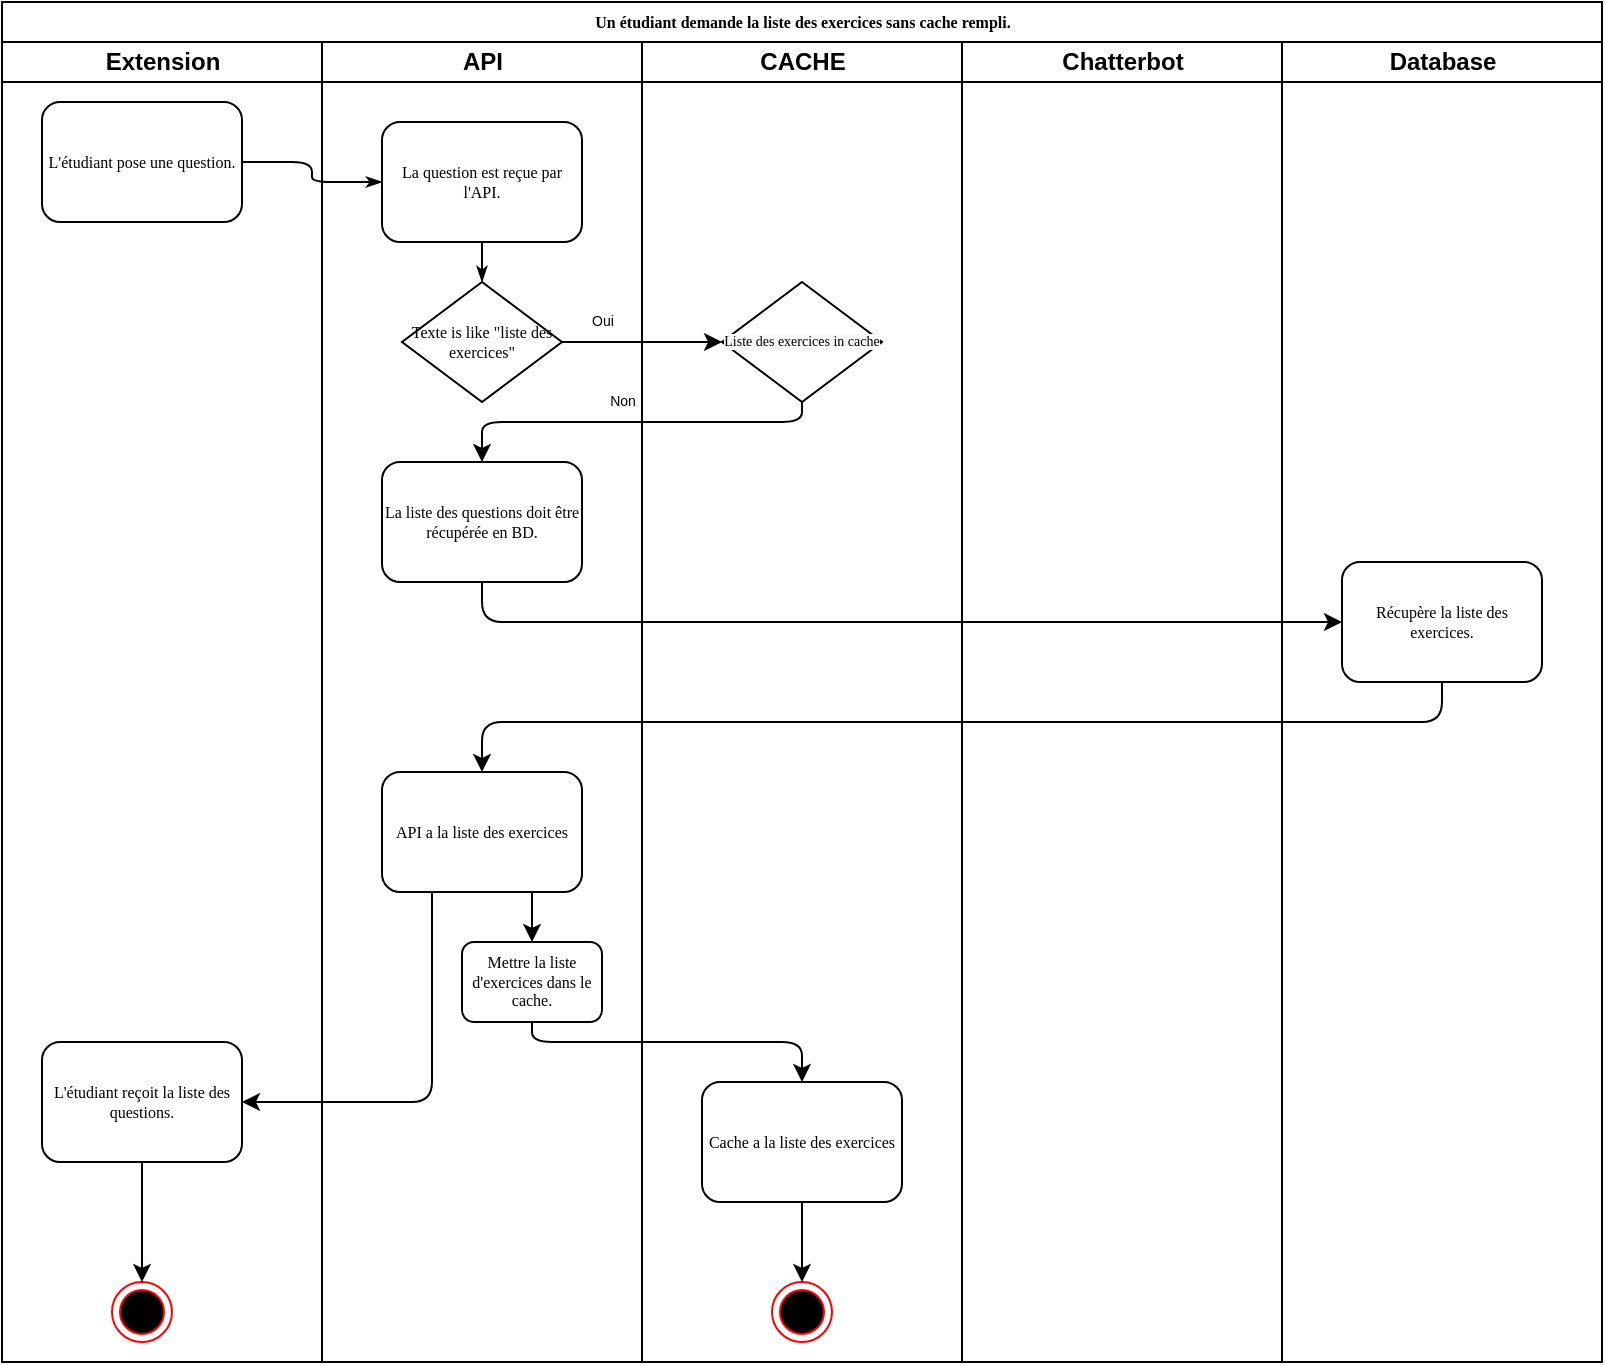 <mxfile version="13.0.6" type="github">
  <diagram name="Page-1" id="74e2e168-ea6b-b213-b513-2b3c1d86103e">
    <mxGraphModel dx="1422" dy="807" grid="1" gridSize="10" guides="1" tooltips="1" connect="1" arrows="1" fold="1" page="1" pageScale="1" pageWidth="1100" pageHeight="850" background="#ffffff" math="0" shadow="0">
      <root>
        <mxCell id="0" />
        <mxCell id="1" parent="0" />
        <mxCell id="77e6c97f196da883-1" value="Un étudiant demande la liste des exercices sans cache rempli." style="swimlane;html=1;childLayout=stackLayout;startSize=20;rounded=0;shadow=0;labelBackgroundColor=none;strokeWidth=1;fontFamily=Verdana;fontSize=8;align=center;" parent="1" vertex="1">
          <mxGeometry x="70" y="40" width="800" height="680" as="geometry" />
        </mxCell>
        <mxCell id="77e6c97f196da883-2" value="Extension" style="swimlane;html=1;startSize=20;" parent="77e6c97f196da883-1" vertex="1">
          <mxGeometry y="20" width="160" height="660" as="geometry" />
        </mxCell>
        <mxCell id="77e6c97f196da883-8" value="L&#39;étudiant pose une question." style="rounded=1;whiteSpace=wrap;html=1;shadow=0;labelBackgroundColor=none;strokeWidth=1;fontFamily=Verdana;fontSize=8;align=center;" parent="77e6c97f196da883-2" vertex="1">
          <mxGeometry x="20" y="30" width="100" height="60" as="geometry" />
        </mxCell>
        <mxCell id="dmdDFf7UbXroivZRPVzg-11" value="L&#39;étudiant reçoit la liste des questions." style="rounded=1;whiteSpace=wrap;html=1;shadow=0;labelBackgroundColor=none;strokeWidth=1;fontFamily=Verdana;fontSize=8;align=center;" parent="77e6c97f196da883-2" vertex="1">
          <mxGeometry x="20" y="500" width="100" height="60" as="geometry" />
        </mxCell>
        <mxCell id="_jvgrLV9xVgWuceZFmmf-7" value="" style="ellipse;html=1;shape=endState;fillColor=#000000;strokeColor=#ff0000;fontSize=7;" parent="77e6c97f196da883-2" vertex="1">
          <mxGeometry x="55" y="620" width="30" height="30" as="geometry" />
        </mxCell>
        <mxCell id="_jvgrLV9xVgWuceZFmmf-8" value="" style="endArrow=classic;html=1;fontSize=7;exitX=0.5;exitY=1;exitDx=0;exitDy=0;entryX=0.5;entryY=0;entryDx=0;entryDy=0;" parent="77e6c97f196da883-2" source="dmdDFf7UbXroivZRPVzg-11" target="_jvgrLV9xVgWuceZFmmf-7" edge="1">
          <mxGeometry width="50" height="50" relative="1" as="geometry">
            <mxPoint x="300" y="460" as="sourcePoint" />
            <mxPoint x="350" y="410" as="targetPoint" />
          </mxGeometry>
        </mxCell>
        <mxCell id="77e6c97f196da883-26" style="edgeStyle=orthogonalEdgeStyle;rounded=1;html=1;labelBackgroundColor=none;startArrow=none;startFill=0;startSize=5;endArrow=classicThin;endFill=1;endSize=5;jettySize=auto;orthogonalLoop=1;strokeWidth=1;fontFamily=Verdana;fontSize=8" parent="77e6c97f196da883-1" source="77e6c97f196da883-8" target="77e6c97f196da883-11" edge="1">
          <mxGeometry relative="1" as="geometry" />
        </mxCell>
        <mxCell id="77e6c97f196da883-39" style="edgeStyle=orthogonalEdgeStyle;rounded=1;html=1;labelBackgroundColor=none;startArrow=none;startFill=0;startSize=5;endArrow=classicThin;endFill=1;endSize=5;jettySize=auto;orthogonalLoop=1;strokeWidth=1;fontFamily=Verdana;fontSize=8" parent="77e6c97f196da883-1" edge="1">
          <mxGeometry relative="1" as="geometry">
            <mxPoint x="600" y="690" as="sourcePoint" />
          </mxGeometry>
        </mxCell>
        <mxCell id="107ba76e4e335f99-1" style="edgeStyle=orthogonalEdgeStyle;rounded=1;html=1;labelBackgroundColor=none;startArrow=none;startFill=0;startSize=5;endArrow=classicThin;endFill=1;endSize=5;jettySize=auto;orthogonalLoop=1;strokeWidth=1;fontFamily=Verdana;fontSize=8" parent="77e6c97f196da883-1" edge="1">
          <mxGeometry relative="1" as="geometry">
            <mxPoint x="670" y="450" as="targetPoint" />
          </mxGeometry>
        </mxCell>
        <mxCell id="107ba76e4e335f99-2" style="edgeStyle=orthogonalEdgeStyle;rounded=1;html=1;labelBackgroundColor=none;startArrow=none;startFill=0;startSize=5;endArrow=classicThin;endFill=1;endSize=5;jettySize=auto;orthogonalLoop=1;strokeWidth=1;fontFamily=Verdana;fontSize=8" parent="77e6c97f196da883-1" edge="1">
          <mxGeometry relative="1" as="geometry">
            <Array as="points">
              <mxPoint x="660" y="610" />
              <mxPoint x="660" y="550" />
              <mxPoint x="400" y="550" />
            </Array>
            <mxPoint x="400.034" y="580" as="targetPoint" />
          </mxGeometry>
        </mxCell>
        <mxCell id="107ba76e4e335f99-3" style="edgeStyle=orthogonalEdgeStyle;rounded=1;html=1;labelBackgroundColor=none;startArrow=none;startFill=0;startSize=5;endArrow=classicThin;endFill=1;endSize=5;jettySize=auto;orthogonalLoop=1;strokeColor=#000000;strokeWidth=1;fontFamily=Verdana;fontSize=8;fontColor=#000000;" parent="77e6c97f196da883-1" edge="1">
          <mxGeometry relative="1" as="geometry">
            <mxPoint x="610" y="610" as="targetPoint" />
          </mxGeometry>
        </mxCell>
        <mxCell id="107ba76e4e335f99-4" style="edgeStyle=orthogonalEdgeStyle;rounded=1;html=1;labelBackgroundColor=none;startArrow=none;startFill=0;startSize=5;endArrow=classicThin;endFill=1;endSize=5;jettySize=auto;orthogonalLoop=1;strokeWidth=1;fontFamily=Verdana;fontSize=8" parent="77e6c97f196da883-1" edge="1">
          <mxGeometry relative="1" as="geometry">
            <Array as="points">
              <mxPoint x="660" y="610" />
              <mxPoint x="660" y="550" />
              <mxPoint x="80" y="550" />
            </Array>
            <mxPoint x="80.034" y="580" as="targetPoint" />
          </mxGeometry>
        </mxCell>
        <mxCell id="107ba76e4e335f99-5" style="edgeStyle=orthogonalEdgeStyle;rounded=1;html=1;labelBackgroundColor=none;startArrow=none;startFill=0;startSize=5;endArrow=classicThin;endFill=1;endSize=5;jettySize=auto;orthogonalLoop=1;strokeWidth=1;fontFamily=Verdana;fontSize=8" parent="77e6c97f196da883-1" edge="1">
          <mxGeometry relative="1" as="geometry">
            <Array as="points">
              <mxPoint x="80" y="650" />
              <mxPoint x="490" y="650" />
              <mxPoint x="490" y="610" />
            </Array>
            <mxPoint x="80.034" y="640" as="sourcePoint" />
          </mxGeometry>
        </mxCell>
        <mxCell id="107ba76e4e335f99-6" style="edgeStyle=orthogonalEdgeStyle;rounded=1;html=1;labelBackgroundColor=none;startArrow=none;startFill=0;startSize=5;endArrow=classicThin;endFill=1;endSize=5;jettySize=auto;orthogonalLoop=1;strokeWidth=1;fontFamily=Verdana;fontSize=8" parent="77e6c97f196da883-1" edge="1">
          <mxGeometry relative="1" as="geometry">
            <mxPoint x="450" y="610" as="sourcePoint" />
          </mxGeometry>
        </mxCell>
        <mxCell id="dmdDFf7UbXroivZRPVzg-12" value="" style="endArrow=classic;html=1;fontSize=7;exitX=0.25;exitY=1;exitDx=0;exitDy=0;entryX=1;entryY=0.5;entryDx=0;entryDy=0;entryPerimeter=0;" parent="77e6c97f196da883-1" source="dmdDFf7UbXroivZRPVzg-9" target="dmdDFf7UbXroivZRPVzg-11" edge="1">
          <mxGeometry width="50" height="50" relative="1" as="geometry">
            <mxPoint x="239.3" y="520.0" as="sourcePoint" />
            <mxPoint x="120.0" y="545.4" as="targetPoint" />
            <Array as="points">
              <mxPoint x="215" y="550" />
            </Array>
          </mxGeometry>
        </mxCell>
        <mxCell id="77e6c97f196da883-3" value="API" style="swimlane;html=1;startSize=20;" parent="77e6c97f196da883-1" vertex="1">
          <mxGeometry x="160" y="20" width="160" height="660" as="geometry" />
        </mxCell>
        <mxCell id="dmdDFf7UbXroivZRPVzg-2" style="edgeStyle=orthogonalEdgeStyle;rounded=1;html=1;labelBackgroundColor=none;startArrow=none;startFill=0;startSize=5;endArrow=classicThin;endFill=1;endSize=5;jettySize=auto;orthogonalLoop=1;strokeWidth=1;fontFamily=Verdana;fontSize=8;exitX=0.5;exitY=1;exitDx=0;exitDy=0;" parent="77e6c97f196da883-3" source="77e6c97f196da883-11" target="dmdDFf7UbXroivZRPVzg-1" edge="1">
          <mxGeometry relative="1" as="geometry">
            <mxPoint x="110" y="120" as="sourcePoint" />
          </mxGeometry>
        </mxCell>
        <mxCell id="dmdDFf7UbXroivZRPVzg-9" value="API a la liste des exercices" style="rounded=1;whiteSpace=wrap;html=1;shadow=0;labelBackgroundColor=none;strokeWidth=1;fontFamily=Verdana;fontSize=8;align=center;" parent="77e6c97f196da883-3" vertex="1">
          <mxGeometry x="30" y="365" width="100" height="60" as="geometry" />
        </mxCell>
        <mxCell id="_jvgrLV9xVgWuceZFmmf-1" value="La liste des questions doit être récupérée en BD." style="rounded=1;whiteSpace=wrap;html=1;shadow=0;labelBackgroundColor=none;strokeWidth=1;fontFamily=Verdana;fontSize=8;align=center;" parent="77e6c97f196da883-3" vertex="1">
          <mxGeometry x="30" y="210" width="100" height="60" as="geometry" />
        </mxCell>
        <mxCell id="77e6c97f196da883-11" value="La question est reçue par l&#39;API." style="rounded=1;whiteSpace=wrap;html=1;shadow=0;labelBackgroundColor=none;strokeWidth=1;fontFamily=Verdana;fontSize=8;align=center;" parent="77e6c97f196da883-3" vertex="1">
          <mxGeometry x="30" y="40" width="100" height="60" as="geometry" />
        </mxCell>
        <mxCell id="dmdDFf7UbXroivZRPVzg-1" value="Texte is like &quot;liste des exercices&quot;" style="rhombus;whiteSpace=wrap;html=1;rounded=0;shadow=0;labelBackgroundColor=none;strokeWidth=1;fontFamily=Verdana;fontSize=8;align=center;" parent="77e6c97f196da883-3" vertex="1">
          <mxGeometry x="40" y="120" width="80" height="60" as="geometry" />
        </mxCell>
        <mxCell id="_jvgrLV9xVgWuceZFmmf-10" value="" style="endArrow=classic;html=1;fontSize=7;entryX=0.5;entryY=0;entryDx=0;entryDy=0;" parent="77e6c97f196da883-3" target="_jvgrLV9xVgWuceZFmmf-9" edge="1">
          <mxGeometry width="50" height="50" relative="1" as="geometry">
            <mxPoint x="105" y="425" as="sourcePoint" />
            <mxPoint x="190" y="410" as="targetPoint" />
          </mxGeometry>
        </mxCell>
        <mxCell id="_jvgrLV9xVgWuceZFmmf-9" value="Mettre la liste d&#39;exercices dans le cache." style="rounded=1;whiteSpace=wrap;html=1;shadow=0;labelBackgroundColor=none;strokeWidth=1;fontFamily=Verdana;fontSize=8;align=center;" parent="77e6c97f196da883-3" vertex="1">
          <mxGeometry x="70" y="450" width="70" height="40" as="geometry" />
        </mxCell>
        <mxCell id="77e6c97f196da883-4" value="CACHE" style="swimlane;html=1;startSize=20;" parent="77e6c97f196da883-1" vertex="1">
          <mxGeometry x="320" y="20" width="160" height="660" as="geometry" />
        </mxCell>
        <mxCell id="_jvgrLV9xVgWuceZFmmf-6" value="Cache a la liste des exercices" style="rounded=1;whiteSpace=wrap;html=1;shadow=0;labelBackgroundColor=none;strokeWidth=1;fontFamily=Verdana;fontSize=8;align=center;" parent="77e6c97f196da883-4" vertex="1">
          <mxGeometry x="30" y="520" width="100" height="60" as="geometry" />
        </mxCell>
        <mxCell id="dmdDFf7UbXroivZRPVzg-3" value="&lt;span style=&quot;color: rgb(0, 0, 0); font-family: verdana; font-style: normal; font-weight: 400; letter-spacing: normal; text-align: center; text-indent: 0px; text-transform: none; word-spacing: 0px; background-color: rgb(248, 249, 250); float: none; display: inline; font-size: 7px;&quot;&gt;&lt;font style=&quot;font-size: 7px;&quot;&gt;Liste des exercices in cache&lt;/font&gt;&lt;/span&gt;" style="rhombus;whiteSpace=wrap;html=1;rounded=0;shadow=0;labelBackgroundColor=none;strokeWidth=1;fontFamily=Verdana;fontSize=7;align=center;" parent="77e6c97f196da883-4" vertex="1">
          <mxGeometry x="40" y="120" width="80" height="60" as="geometry" />
        </mxCell>
        <mxCell id="_jvgrLV9xVgWuceZFmmf-13" value="" style="ellipse;html=1;shape=endState;fillColor=#000000;strokeColor=#ff0000;fontSize=7;" parent="77e6c97f196da883-4" vertex="1">
          <mxGeometry x="65" y="620" width="30" height="30" as="geometry" />
        </mxCell>
        <mxCell id="_jvgrLV9xVgWuceZFmmf-14" value="" style="endArrow=classic;html=1;fontSize=7;exitX=0.5;exitY=1;exitDx=0;exitDy=0;entryX=0.5;entryY=0;entryDx=0;entryDy=0;" parent="77e6c97f196da883-4" source="_jvgrLV9xVgWuceZFmmf-6" target="_jvgrLV9xVgWuceZFmmf-13" edge="1">
          <mxGeometry width="50" height="50" relative="1" as="geometry">
            <mxPoint x="-20" y="460" as="sourcePoint" />
            <mxPoint x="30" y="410" as="targetPoint" />
            <Array as="points">
              <mxPoint x="80" y="620" />
            </Array>
          </mxGeometry>
        </mxCell>
        <mxCell id="77e6c97f196da883-5" value="Chatterbot" style="swimlane;html=1;startSize=20;" parent="77e6c97f196da883-1" vertex="1">
          <mxGeometry x="480" y="20" width="160" height="660" as="geometry" />
        </mxCell>
        <mxCell id="77e6c97f196da883-35" style="edgeStyle=orthogonalEdgeStyle;rounded=1;html=1;labelBackgroundColor=none;startArrow=none;startFill=0;startSize=5;endArrow=classicThin;endFill=1;endSize=5;jettySize=auto;orthogonalLoop=1;strokeWidth=1;fontFamily=Verdana;fontSize=8" parent="77e6c97f196da883-5" edge="1">
          <mxGeometry relative="1" as="geometry">
            <mxPoint x="80.034" y="400.0" as="targetPoint" />
          </mxGeometry>
        </mxCell>
        <mxCell id="77e6c97f196da883-36" style="edgeStyle=orthogonalEdgeStyle;rounded=1;html=1;labelBackgroundColor=none;startArrow=none;startFill=0;startSize=5;endArrow=classicThin;endFill=1;endSize=5;jettySize=auto;orthogonalLoop=1;strokeWidth=1;fontFamily=Verdana;fontSize=8" parent="77e6c97f196da883-5" edge="1">
          <mxGeometry relative="1" as="geometry">
            <mxPoint x="80.034" y="620" as="sourcePoint" />
          </mxGeometry>
        </mxCell>
        <mxCell id="77e6c97f196da883-6" value="Database" style="swimlane;html=1;startSize=20;" parent="77e6c97f196da883-1" vertex="1">
          <mxGeometry x="640" y="20" width="160" height="660" as="geometry" />
        </mxCell>
        <mxCell id="77e6c97f196da883-37" style="edgeStyle=orthogonalEdgeStyle;rounded=1;html=1;labelBackgroundColor=none;startArrow=none;startFill=0;startSize=5;endArrow=classicThin;endFill=1;endSize=5;jettySize=auto;orthogonalLoop=1;strokeWidth=1;fontFamily=Verdana;fontSize=8" parent="77e6c97f196da883-6" edge="1">
          <mxGeometry relative="1" as="geometry">
            <mxPoint x="80.034" y="480" as="targetPoint" />
          </mxGeometry>
        </mxCell>
        <mxCell id="77e6c97f196da883-38" style="edgeStyle=orthogonalEdgeStyle;rounded=1;html=1;labelBackgroundColor=none;startArrow=none;startFill=0;startSize=5;endArrow=classicThin;endFill=1;endSize=5;jettySize=auto;orthogonalLoop=1;strokeWidth=1;fontFamily=Verdana;fontSize=8" parent="77e6c97f196da883-6" edge="1">
          <mxGeometry relative="1" as="geometry">
            <mxPoint x="80.034" y="560" as="targetPoint" />
          </mxGeometry>
        </mxCell>
        <mxCell id="_jvgrLV9xVgWuceZFmmf-2" value="Récupère la liste des exercices." style="rounded=1;whiteSpace=wrap;html=1;shadow=0;labelBackgroundColor=none;strokeWidth=1;fontFamily=Verdana;fontSize=8;align=center;" parent="77e6c97f196da883-6" vertex="1">
          <mxGeometry x="30" y="260" width="100" height="60" as="geometry" />
        </mxCell>
        <mxCell id="dmdDFf7UbXroivZRPVzg-4" value="Oui" style="endArrow=classic;html=1;fontSize=7;exitX=1;exitY=0.5;exitDx=0;exitDy=0;" parent="77e6c97f196da883-1" source="dmdDFf7UbXroivZRPVzg-1" target="dmdDFf7UbXroivZRPVzg-3" edge="1">
          <mxGeometry y="22" width="50" height="50" relative="1" as="geometry">
            <mxPoint x="460" y="300" as="sourcePoint" />
            <mxPoint x="510" y="250" as="targetPoint" />
            <Array as="points">
              <mxPoint x="320" y="170" />
            </Array>
            <mxPoint x="-20" y="12" as="offset" />
          </mxGeometry>
        </mxCell>
        <mxCell id="dmdDFf7UbXroivZRPVzg-7" value="Non" style="endArrow=classic;html=1;fontSize=7;exitX=0.5;exitY=1;exitDx=0;exitDy=0;entryX=0.5;entryY=0;entryDx=0;entryDy=0;" parent="77e6c97f196da883-1" source="dmdDFf7UbXroivZRPVzg-3" target="_jvgrLV9xVgWuceZFmmf-1" edge="1">
          <mxGeometry x="0.053" y="-10" width="50" height="50" relative="1" as="geometry">
            <mxPoint x="460" y="300" as="sourcePoint" />
            <mxPoint x="400" y="220" as="targetPoint" />
            <Array as="points">
              <mxPoint x="400" y="210" />
              <mxPoint x="240" y="210" />
              <mxPoint x="240" y="220" />
            </Array>
            <mxPoint as="offset" />
          </mxGeometry>
        </mxCell>
        <mxCell id="_jvgrLV9xVgWuceZFmmf-4" value="" style="endArrow=classic;html=1;fontSize=7;exitX=0.5;exitY=1;exitDx=0;exitDy=0;entryX=0;entryY=0.5;entryDx=0;entryDy=0;" parent="77e6c97f196da883-1" source="_jvgrLV9xVgWuceZFmmf-1" target="_jvgrLV9xVgWuceZFmmf-2" edge="1">
          <mxGeometry width="50" height="50" relative="1" as="geometry">
            <mxPoint x="300" y="330" as="sourcePoint" />
            <mxPoint x="350" y="280" as="targetPoint" />
            <Array as="points">
              <mxPoint x="240" y="310" />
            </Array>
          </mxGeometry>
        </mxCell>
        <mxCell id="_jvgrLV9xVgWuceZFmmf-5" value="" style="endArrow=classic;html=1;fontSize=7;exitX=0.5;exitY=1;exitDx=0;exitDy=0;entryX=0.5;entryY=0;entryDx=0;entryDy=0;" parent="77e6c97f196da883-1" source="_jvgrLV9xVgWuceZFmmf-2" target="dmdDFf7UbXroivZRPVzg-9" edge="1">
          <mxGeometry width="50" height="50" relative="1" as="geometry">
            <mxPoint x="300" y="330" as="sourcePoint" />
            <mxPoint x="350" y="280" as="targetPoint" />
            <Array as="points">
              <mxPoint x="720" y="360" />
              <mxPoint x="240" y="360" />
            </Array>
          </mxGeometry>
        </mxCell>
        <mxCell id="_jvgrLV9xVgWuceZFmmf-15" value="" style="endArrow=classic;html=1;fontSize=7;exitX=0.5;exitY=1;exitDx=0;exitDy=0;entryX=0.5;entryY=0;entryDx=0;entryDy=0;" parent="77e6c97f196da883-1" source="_jvgrLV9xVgWuceZFmmf-9" target="_jvgrLV9xVgWuceZFmmf-6" edge="1">
          <mxGeometry width="50" height="50" relative="1" as="geometry">
            <mxPoint x="300" y="480" as="sourcePoint" />
            <mxPoint x="350" y="430" as="targetPoint" />
            <Array as="points">
              <mxPoint x="265" y="520" />
              <mxPoint x="400" y="520" />
            </Array>
          </mxGeometry>
        </mxCell>
      </root>
    </mxGraphModel>
  </diagram>
</mxfile>
